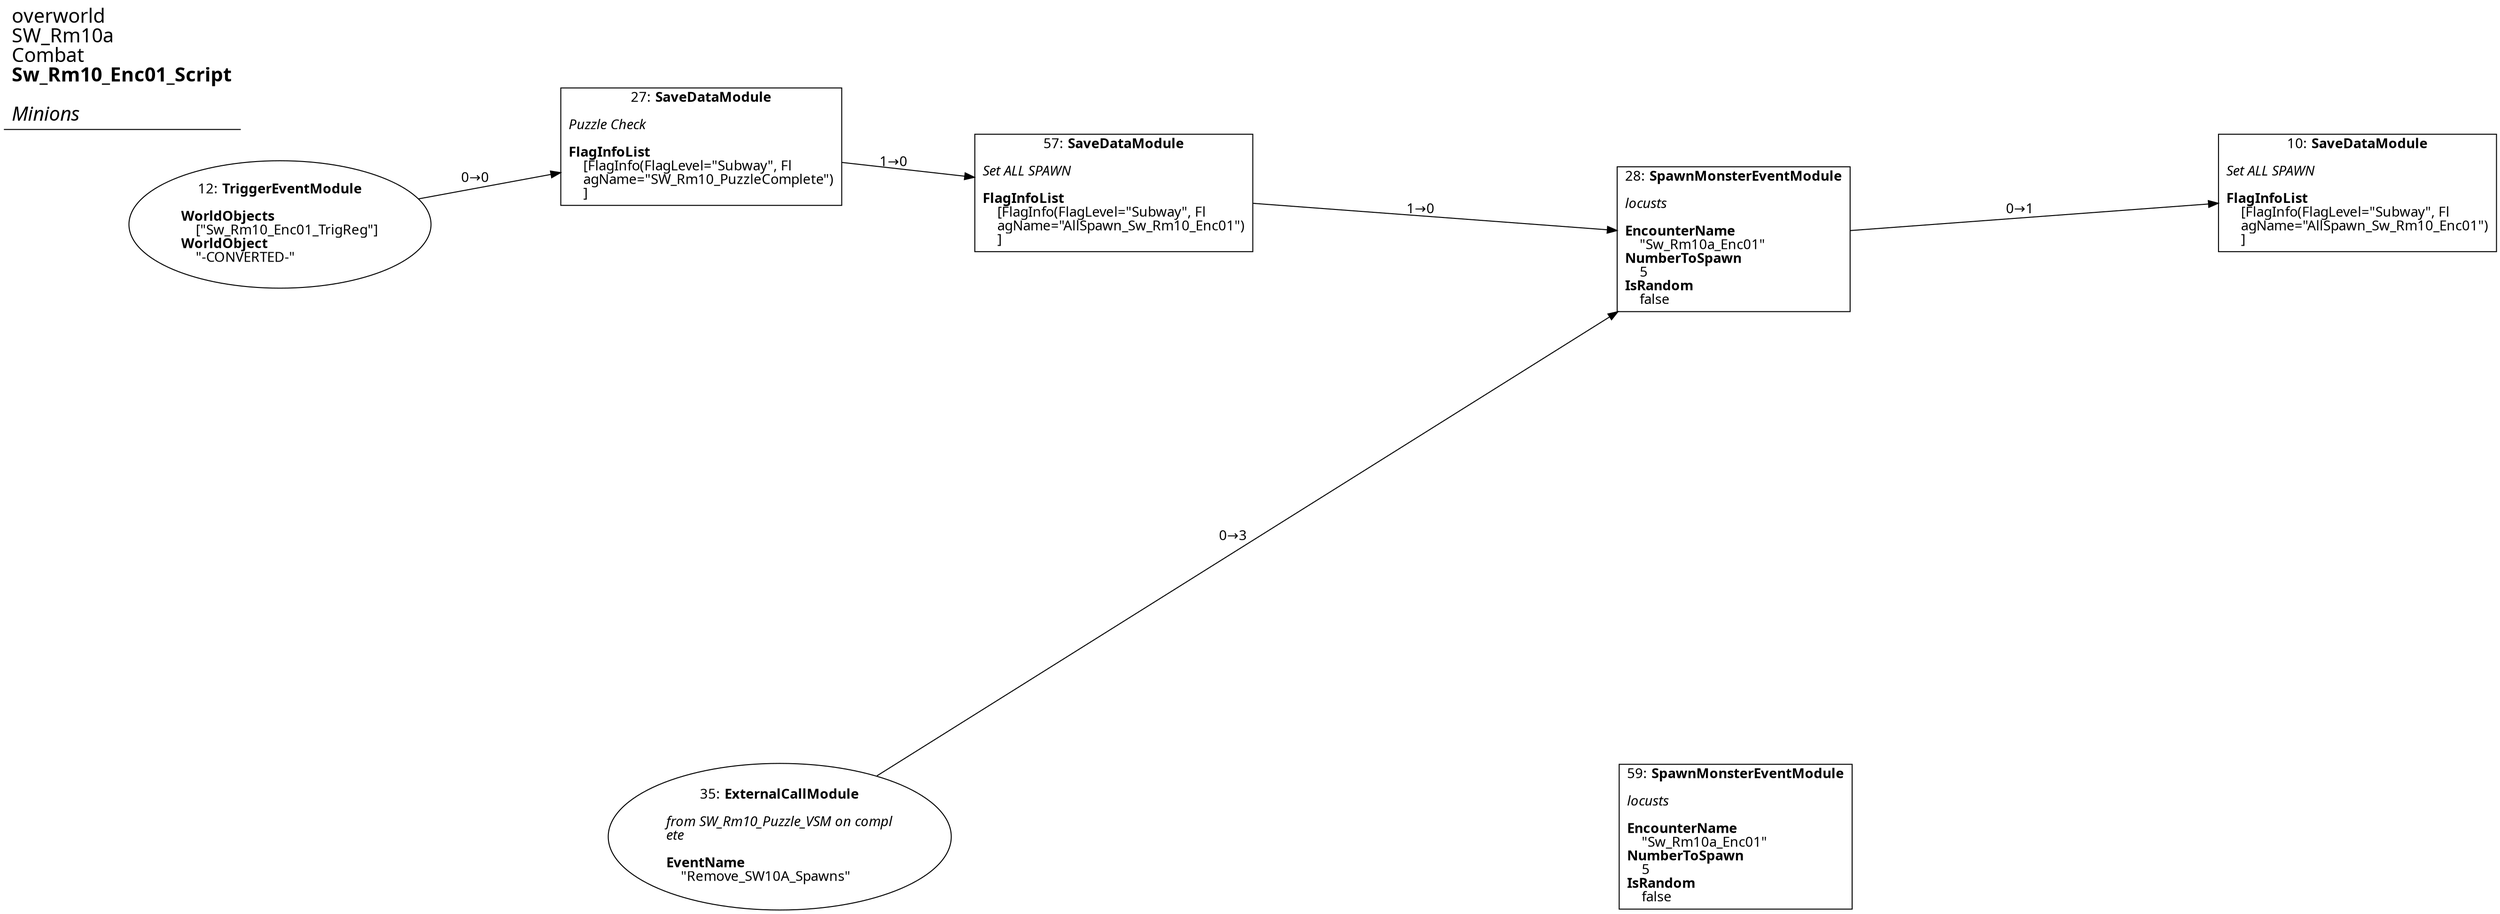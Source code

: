 digraph {
    layout = fdp;
    overlap = prism;
    sep = "+16";
    splines = spline;

    node [ shape = box ];

    graph [ fontname = "Segoe UI" ];
    node [ fontname = "Segoe UI" ];
    edge [ fontname = "Segoe UI" ];

    10 [ label = <10: <b>SaveDataModule</b><br/><br/><i>Set ALL SPAWN<br align="left"/></i><br align="left"/><b>FlagInfoList</b><br align="left"/>    [FlagInfo(FlagLevel=&quot;Subway&quot;, Fl<br align="left"/>    agName=&quot;AllSpawn_Sw_Rm10_Enc01&quot;)<br align="left"/>    ]<br align="left"/>> ];
    10 [ pos = "0.527,-0.164!" ];

    12 [ label = <12: <b>TriggerEventModule</b><br/><br/><b>WorldObjects</b><br align="left"/>    [&quot;Sw_Rm10_Enc01_TrigReg&quot;]<br align="left"/><b>WorldObject</b><br align="left"/>    &quot;-CONVERTED-&quot;<br align="left"/>> ];
    12 [ shape = oval ]
    12 [ pos = "-0.544,-0.141!" ];
    12 -> 27 [ label = "0→0" ];

    27 [ label = <27: <b>SaveDataModule</b><br/><br/><i>Puzzle Check<br align="left"/></i><br align="left"/><b>FlagInfoList</b><br align="left"/>    [FlagInfo(FlagLevel=&quot;Subway&quot;, Fl<br align="left"/>    agName=&quot;SW_Rm10_PuzzleComplete&quot;)<br align="left"/>    ]<br align="left"/>> ];
    27 [ pos = "-0.296,-0.141!" ];
    27 -> 57 [ label = "1→0" ];

    28 [ label = <28: <b>SpawnMonsterEventModule</b><br/><br/><i>locusts<br align="left"/></i><br align="left"/><b>EncounterName</b><br align="left"/>    &quot;Sw_Rm10a_Enc01&quot;<br align="left"/><b>NumberToSpawn</b><br align="left"/>    5<br align="left"/><b>IsRandom</b><br align="left"/>    false<br align="left"/>> ];
    28 [ pos = "0.21700001,-0.187!" ];
    28 -> 10 [ label = "0→1" ];

    35 [ label = <35: <b>ExternalCallModule</b><br/><br/><i>from SW_Rm10_Puzzle_VSM on compl<br align="left"/>ete<br align="left"/></i><br align="left"/><b>EventName</b><br align="left"/>    &quot;Remove_SW10A_Spawns&quot;<br align="left"/>> ];
    35 [ shape = oval ]
    35 [ pos = "-0.257,-0.48400003!" ];
    35 -> 28 [ label = "0→3" ];

    57 [ label = <57: <b>SaveDataModule</b><br/><br/><i>Set ALL SPAWN<br align="left"/></i><br align="left"/><b>FlagInfoList</b><br align="left"/>    [FlagInfo(FlagLevel=&quot;Subway&quot;, Fl<br align="left"/>    agName=&quot;AllSpawn_Sw_Rm10_Enc01&quot;)<br align="left"/>    ]<br align="left"/>> ];
    57 [ pos = "-0.091000006,-0.164!" ];
    57 -> 28 [ label = "1→0" ];

    59 [ label = <59: <b>SpawnMonsterEventModule</b><br/><br/><i>locusts<br align="left"/></i><br align="left"/><b>EncounterName</b><br align="left"/>    &quot;Sw_Rm10a_Enc01&quot;<br align="left"/><b>NumberToSpawn</b><br align="left"/>    5<br align="left"/><b>IsRandom</b><br align="left"/>    false<br align="left"/>> ];
    59 [ pos = "0.21800001,-0.48400003!" ];

    title [ pos = "-0.545,-0.14!" ];
    title [ shape = underline ];
    title [ label = <<font point-size="20">overworld<br align="left"/>SW_Rm10a<br align="left"/>Combat<br align="left"/><b>Sw_Rm10_Enc01_Script</b><br align="left"/><br/><i>Minions</i><br align="left"/></font>> ];
}
